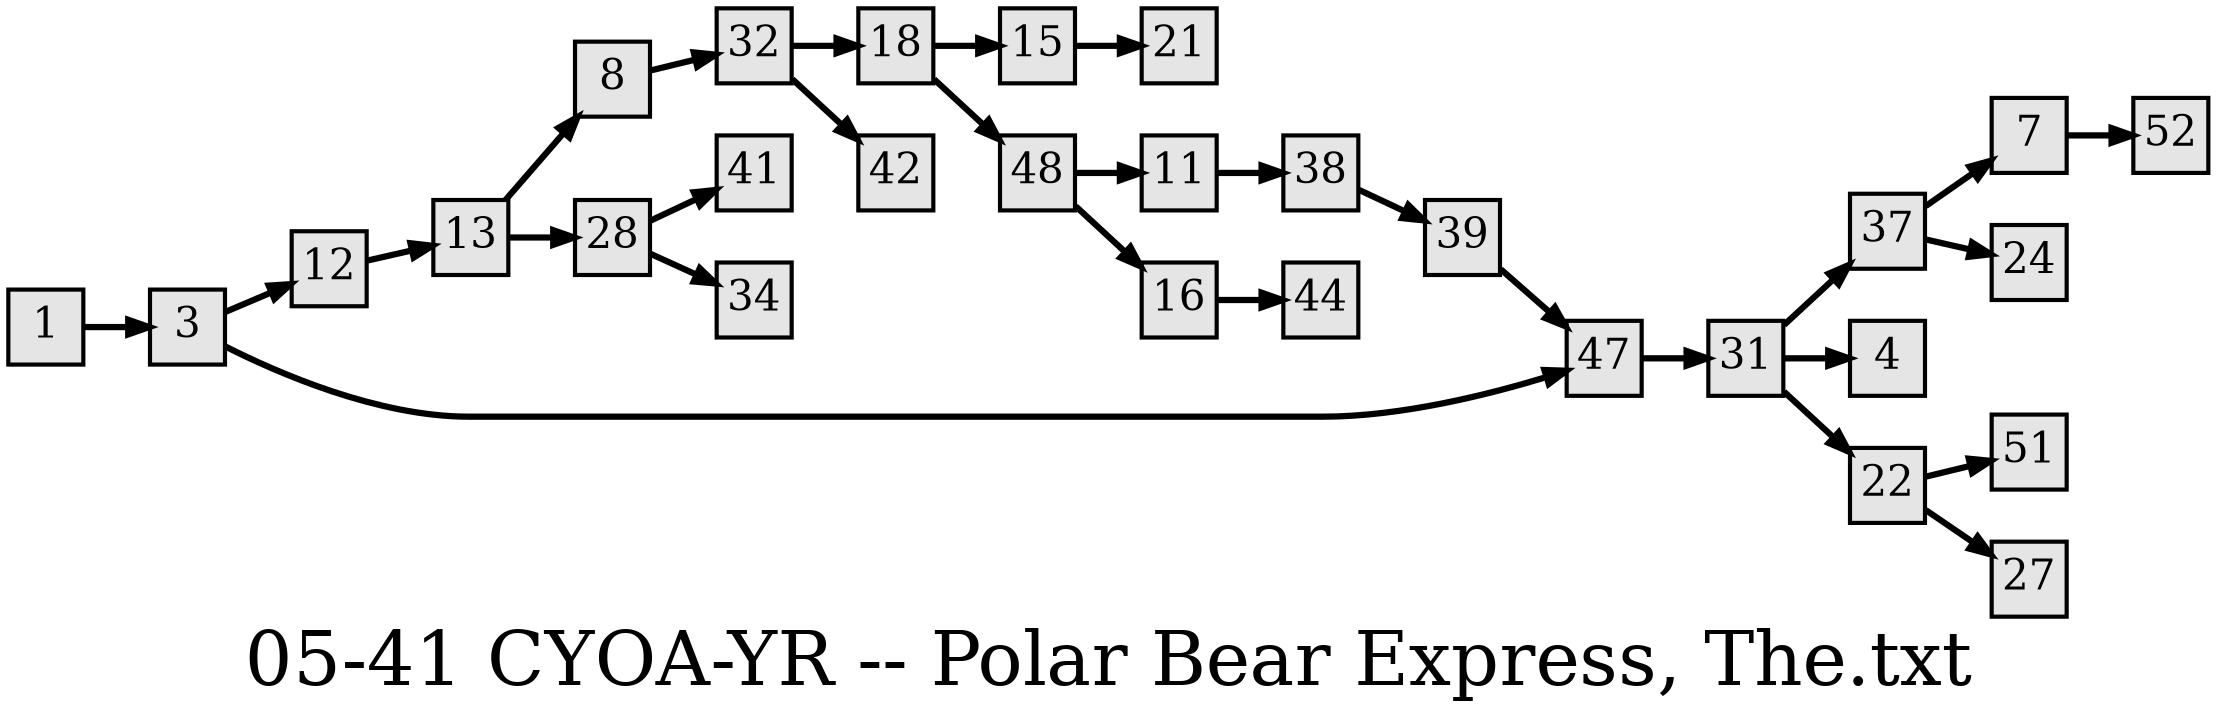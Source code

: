 digraph g{
  graph [ label="05-41 CYOA-YR -- Polar Bear Express, The.txt" rankdir=LR, ordering=out, fontsize=36, nodesep="0.35", ranksep="0.45"];
  node  [shape=rect, penwidth=2, fontsize=20, style=filled, fillcolor=grey90, margin="0,0", labelfloat=true, regular=true, fixedsize=true];
  edge  [labelfloat=true, penwidth=3, fontsize=12];

  1 -> 3;
  3 -> 12;
  3 -> 47;
  7 -> 52;
  8 -> 32;
  11 -> 38;
  12 -> 13;
  13 -> 8;
  13 -> 28;
  15 -> 21;
  16 -> 44;
  18 -> 15;
  18 -> 48;
  22 -> 51;
  22 -> 27;
  28 -> 41;
  28 -> 34;
  31 -> 37;
  31 -> 4;
  31 -> 22;
  32 -> 18;
  32 -> 42;
  37 -> 7;
  37 -> 24;
  38 -> 39;
  39 -> 47;
  47 -> 31;
  48 -> 11;
  48 -> 16;
}


